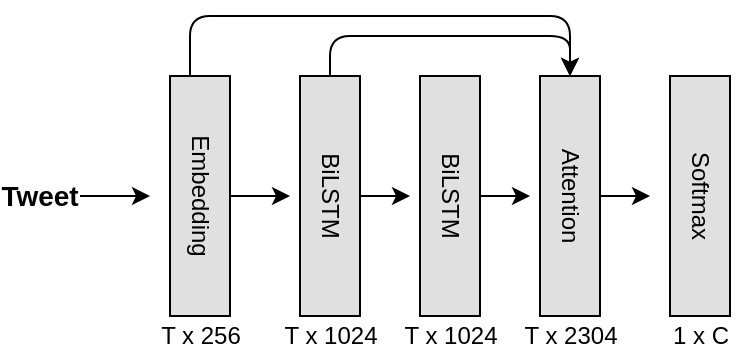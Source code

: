 <mxfile version="14.2.4" type="device"><diagram id="tp9oV4dKPZU0aVJOJYi_" name="Page-1"><mxGraphModel dx="538" dy="1368" grid="1" gridSize="10" guides="1" tooltips="1" connect="1" arrows="1" fold="1" page="1" pageScale="1" pageWidth="827" pageHeight="1169" math="1" shadow="0"><root><mxCell id="0"/><mxCell id="1" parent="0"/><mxCell id="q07y-vw0iRHHf6iCnsjT-246" style="edgeStyle=orthogonalEdgeStyle;rounded=0;orthogonalLoop=1;jettySize=auto;html=1;exitX=0.5;exitY=0;exitDx=0;exitDy=0;" edge="1" parent="1" source="q07y-vw0iRHHf6iCnsjT-236"><mxGeometry relative="1" as="geometry"><mxPoint x="220" y="459.724" as="targetPoint"/></mxGeometry></mxCell><mxCell id="q07y-vw0iRHHf6iCnsjT-236" value="Embedding" style="rounded=0;whiteSpace=wrap;html=1;strokeWidth=1;rotation=90;fillColor=#E0E0E0;" vertex="1" parent="1"><mxGeometry x="115" y="445" width="120" height="30" as="geometry"/></mxCell><mxCell id="q07y-vw0iRHHf6iCnsjT-248" style="edgeStyle=orthogonalEdgeStyle;rounded=0;orthogonalLoop=1;jettySize=auto;html=1;exitX=0.5;exitY=0;exitDx=0;exitDy=0;" edge="1" parent="1" source="q07y-vw0iRHHf6iCnsjT-237"><mxGeometry relative="1" as="geometry"><mxPoint x="280" y="459.724" as="targetPoint"/></mxGeometry></mxCell><mxCell id="q07y-vw0iRHHf6iCnsjT-237" value="BiLSTM" style="rounded=0;whiteSpace=wrap;html=1;strokeWidth=1;rotation=90;fillColor=#E0E0E0;" vertex="1" parent="1"><mxGeometry x="180" y="445" width="120" height="30" as="geometry"/></mxCell><mxCell id="q07y-vw0iRHHf6iCnsjT-250" style="edgeStyle=orthogonalEdgeStyle;rounded=0;orthogonalLoop=1;jettySize=auto;html=1;exitX=0.5;exitY=0;exitDx=0;exitDy=0;" edge="1" parent="1" source="q07y-vw0iRHHf6iCnsjT-238"><mxGeometry relative="1" as="geometry"><mxPoint x="340" y="459.724" as="targetPoint"/></mxGeometry></mxCell><mxCell id="q07y-vw0iRHHf6iCnsjT-238" value="BiLSTM" style="rounded=0;whiteSpace=wrap;html=1;strokeWidth=1;rotation=90;fillColor=#E0E0E0;" vertex="1" parent="1"><mxGeometry x="240" y="445" width="120" height="30" as="geometry"/></mxCell><mxCell id="q07y-vw0iRHHf6iCnsjT-251" style="edgeStyle=orthogonalEdgeStyle;rounded=0;orthogonalLoop=1;jettySize=auto;html=1;exitX=0.5;exitY=0;exitDx=0;exitDy=0;" edge="1" parent="1" source="q07y-vw0iRHHf6iCnsjT-240"><mxGeometry relative="1" as="geometry"><mxPoint x="400" y="459.724" as="targetPoint"/></mxGeometry></mxCell><mxCell id="q07y-vw0iRHHf6iCnsjT-240" value="Attention" style="rounded=0;whiteSpace=wrap;html=1;strokeWidth=1;rotation=90;fillColor=#E0E0E0;" vertex="1" parent="1"><mxGeometry x="300" y="445" width="120" height="30" as="geometry"/></mxCell><mxCell id="q07y-vw0iRHHf6iCnsjT-241" value="Softmax" style="rounded=0;whiteSpace=wrap;html=1;strokeWidth=1;rotation=90;fillColor=#E0E0E0;" vertex="1" parent="1"><mxGeometry x="365" y="445" width="120" height="30" as="geometry"/></mxCell><mxCell id="q07y-vw0iRHHf6iCnsjT-245" style="edgeStyle=orthogonalEdgeStyle;rounded=0;orthogonalLoop=1;jettySize=auto;html=1;" edge="1" parent="1" source="q07y-vw0iRHHf6iCnsjT-243"><mxGeometry relative="1" as="geometry"><mxPoint x="150" y="460" as="targetPoint"/></mxGeometry></mxCell><mxCell id="q07y-vw0iRHHf6iCnsjT-243" value="&lt;b&gt;&lt;font style=&quot;font-size: 14px&quot;&gt;Tweet&lt;/font&gt;&lt;/b&gt;" style="text;html=1;strokeColor=none;fillColor=none;align=center;verticalAlign=middle;whiteSpace=wrap;rounded=0;" vertex="1" parent="1"><mxGeometry x="75" y="450" width="40" height="20" as="geometry"/></mxCell><mxCell id="q07y-vw0iRHHf6iCnsjT-252" value="T x 256" style="text;html=1;align=center;verticalAlign=middle;resizable=0;points=[];autosize=1;" vertex="1" parent="1"><mxGeometry x="145" y="520" width="60" height="20" as="geometry"/></mxCell><mxCell id="q07y-vw0iRHHf6iCnsjT-253" value="T x 1024" style="text;html=1;align=center;verticalAlign=middle;resizable=0;points=[];autosize=1;" vertex="1" parent="1"><mxGeometry x="210" y="520" width="60" height="20" as="geometry"/></mxCell><mxCell id="q07y-vw0iRHHf6iCnsjT-254" value="T x 1024" style="text;html=1;align=center;verticalAlign=middle;resizable=0;points=[];autosize=1;" vertex="1" parent="1"><mxGeometry x="270" y="520" width="60" height="20" as="geometry"/></mxCell><mxCell id="q07y-vw0iRHHf6iCnsjT-255" value="T x 2304" style="text;html=1;align=center;verticalAlign=middle;resizable=0;points=[];autosize=1;" vertex="1" parent="1"><mxGeometry x="330" y="520" width="60" height="20" as="geometry"/></mxCell><mxCell id="q07y-vw0iRHHf6iCnsjT-256" value="1 x C" style="text;html=1;align=center;verticalAlign=middle;resizable=0;points=[];autosize=1;" vertex="1" parent="1"><mxGeometry x="405" y="520" width="40" height="20" as="geometry"/></mxCell><mxCell id="q07y-vw0iRHHf6iCnsjT-258" value="" style="edgeStyle=elbowEdgeStyle;elbow=vertical;endArrow=classic;html=1;" edge="1" parent="1"><mxGeometry width="50" height="50" relative="1" as="geometry"><mxPoint x="170" y="400" as="sourcePoint"/><mxPoint x="360" y="400" as="targetPoint"/><Array as="points"><mxPoint x="260" y="370"/></Array></mxGeometry></mxCell><mxCell id="q07y-vw0iRHHf6iCnsjT-259" value="" style="edgeStyle=elbowEdgeStyle;elbow=vertical;endArrow=classic;html=1;exitX=0;exitY=0.5;exitDx=0;exitDy=0;entryX=0;entryY=0.5;entryDx=0;entryDy=0;" edge="1" parent="1" source="q07y-vw0iRHHf6iCnsjT-237" target="q07y-vw0iRHHf6iCnsjT-240"><mxGeometry width="50" height="50" relative="1" as="geometry"><mxPoint x="240" y="400" as="sourcePoint"/><mxPoint x="368" y="400" as="targetPoint"/><Array as="points"><mxPoint x="240" y="380"/><mxPoint x="250" y="370"/><mxPoint x="330" y="370"/></Array></mxGeometry></mxCell></root></mxGraphModel></diagram></mxfile>